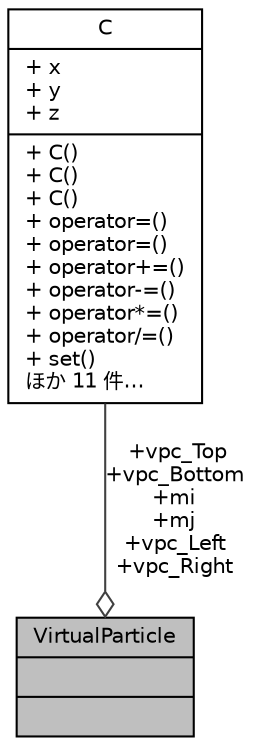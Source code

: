 digraph "VirtualParticle"
{
 // LATEX_PDF_SIZE
  edge [fontname="Helvetica",fontsize="10",labelfontname="Helvetica",labelfontsize="10"];
  node [fontname="Helvetica",fontsize="10",shape=record];
  Node1 [label="{VirtualParticle\n||}",height=0.2,width=0.4,color="black", fillcolor="grey75", style="filled", fontcolor="black",tooltip="仮想粒子関係の計算結果を格納する構造体"];
  Node2 -> Node1 [color="grey25",fontsize="10",style="solid",label=" +vpc_Top\n+vpc_Bottom\n+mi\n+mj\n+vpc_Left\n+vpc_Right" ,arrowhead="odiamond",fontname="Helvetica"];
  Node2 [label="{C\n|+ x\l+ y\l+ z\l|+ C()\l+ C()\l+ C()\l+ operator=()\l+ operator=()\l+ operator+=()\l+ operator-=()\l+ operator*=()\l+ operator/=()\l+ set()\lほか 11 件…\l}",height=0.2,width=0.4,color="black", fillcolor="white", style="filled",URL="$classC.html",tooltip="x,y,z方向に値を持つ"];
}
